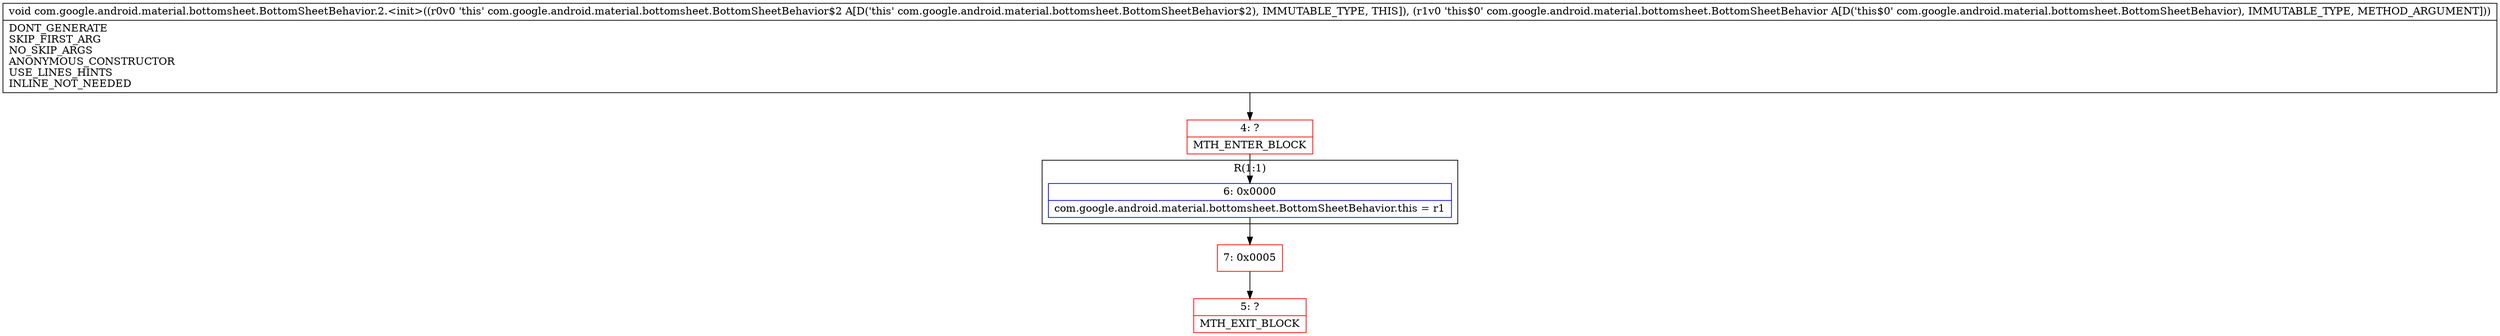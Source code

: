 digraph "CFG forcom.google.android.material.bottomsheet.BottomSheetBehavior.2.\<init\>(Lcom\/google\/android\/material\/bottomsheet\/BottomSheetBehavior;)V" {
subgraph cluster_Region_2077675136 {
label = "R(1:1)";
node [shape=record,color=blue];
Node_6 [shape=record,label="{6\:\ 0x0000|com.google.android.material.bottomsheet.BottomSheetBehavior.this = r1\l}"];
}
Node_4 [shape=record,color=red,label="{4\:\ ?|MTH_ENTER_BLOCK\l}"];
Node_7 [shape=record,color=red,label="{7\:\ 0x0005}"];
Node_5 [shape=record,color=red,label="{5\:\ ?|MTH_EXIT_BLOCK\l}"];
MethodNode[shape=record,label="{void com.google.android.material.bottomsheet.BottomSheetBehavior.2.\<init\>((r0v0 'this' com.google.android.material.bottomsheet.BottomSheetBehavior$2 A[D('this' com.google.android.material.bottomsheet.BottomSheetBehavior$2), IMMUTABLE_TYPE, THIS]), (r1v0 'this$0' com.google.android.material.bottomsheet.BottomSheetBehavior A[D('this$0' com.google.android.material.bottomsheet.BottomSheetBehavior), IMMUTABLE_TYPE, METHOD_ARGUMENT]))  | DONT_GENERATE\lSKIP_FIRST_ARG\lNO_SKIP_ARGS\lANONYMOUS_CONSTRUCTOR\lUSE_LINES_HINTS\lINLINE_NOT_NEEDED\l}"];
MethodNode -> Node_4;Node_6 -> Node_7;
Node_4 -> Node_6;
Node_7 -> Node_5;
}

